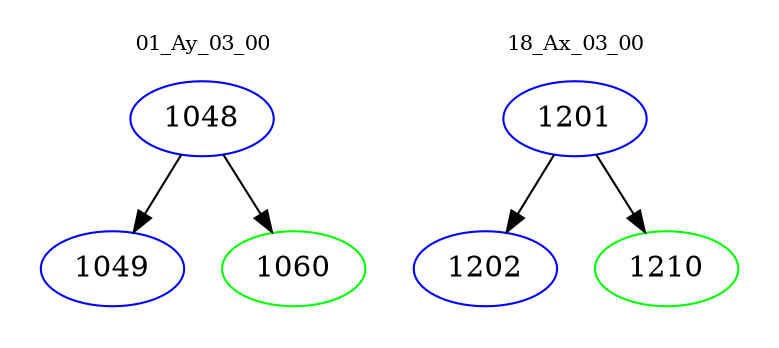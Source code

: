 digraph{
subgraph cluster_0 {
color = white
label = "01_Ay_03_00";
fontsize=10;
T0_1048 [label="1048", color="blue"]
T0_1048 -> T0_1049 [color="black"]
T0_1049 [label="1049", color="blue"]
T0_1048 -> T0_1060 [color="black"]
T0_1060 [label="1060", color="green"]
}
subgraph cluster_1 {
color = white
label = "18_Ax_03_00";
fontsize=10;
T1_1201 [label="1201", color="blue"]
T1_1201 -> T1_1202 [color="black"]
T1_1202 [label="1202", color="blue"]
T1_1201 -> T1_1210 [color="black"]
T1_1210 [label="1210", color="green"]
}
}
